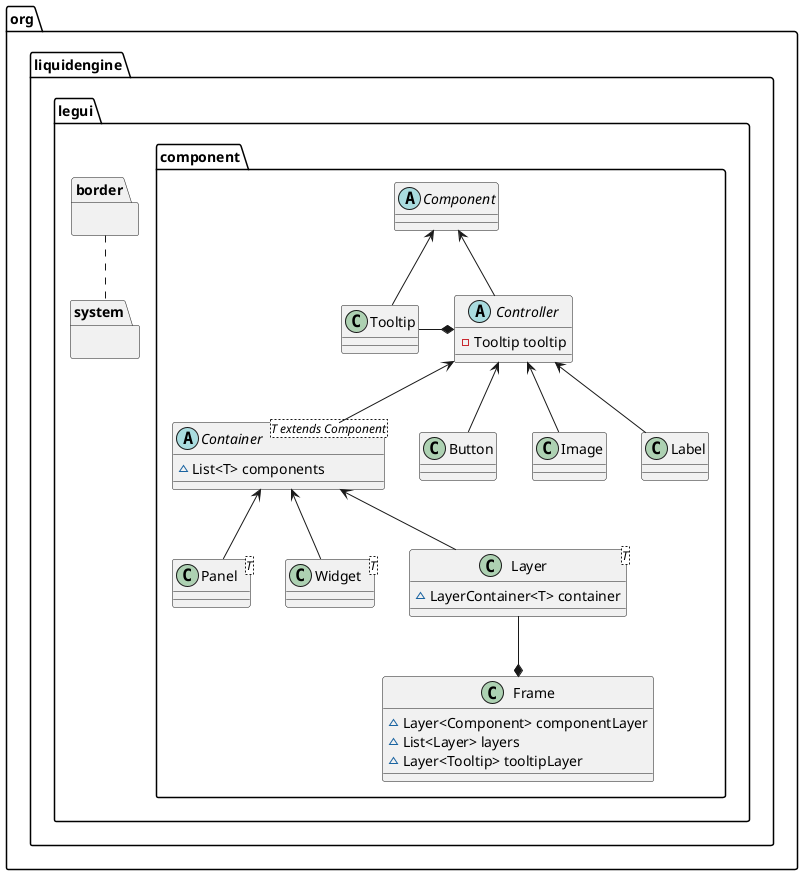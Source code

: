 @startuml
package org.liquidengine.legui{
    package component{
        abstract class Component
        abstract class Controller {
            -Tooltip tooltip
        }
        abstract class Container<T extends Component> {
            ~List<T> components
        }
        class Panel<T>
        class Widget<T>
        class Button
        class Image
        class Label
        class Tooltip
        class Layer<T> {
            ~LayerContainer<T> container
        }
        class Frame {
            ~Layer<Component> componentLayer
            ~List<Layer> layers
            ~Layer<Tooltip> tooltipLayer
        }


        Container       <--     Panel
        Container       <--     Widget
        Container       <--     Layer

        Component       <--     Tooltip
        Component       <--     Controller

        Controller      <--     Container
        Controller      <--     Button
        Controller      <--     Image
        Controller      <--     Label

        Tooltip        -*      Controller
        Layer          --*     Frame
    }

    package border{

    }

    package system{

    }

    border .. system
}
@enduml